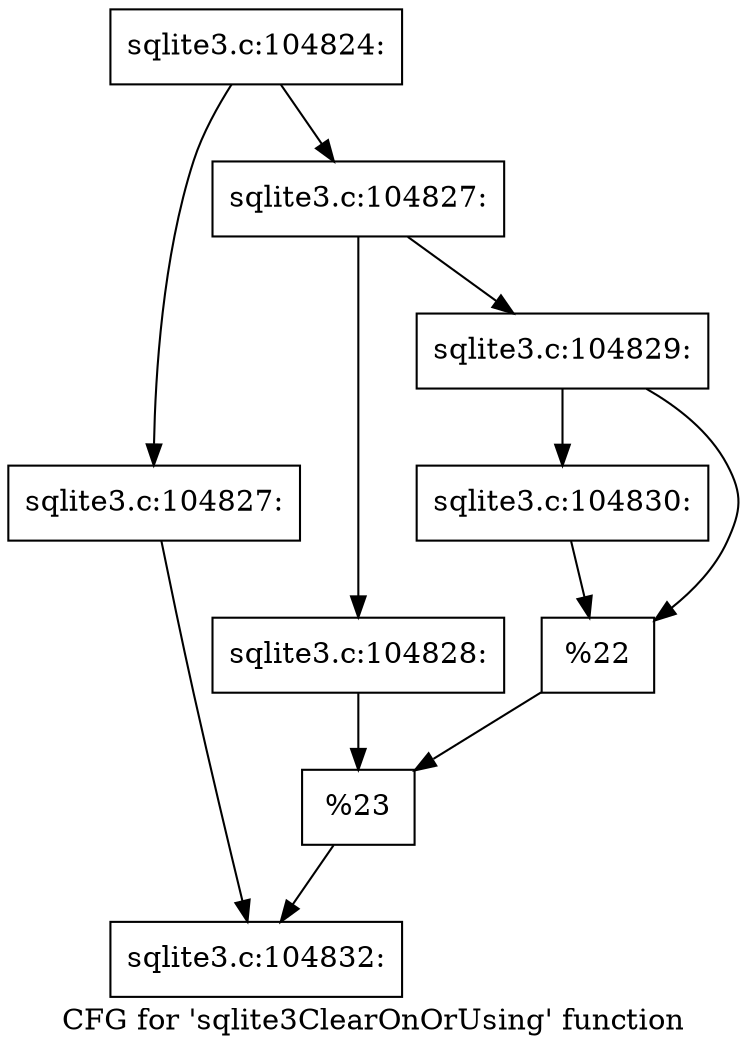 digraph "CFG for 'sqlite3ClearOnOrUsing' function" {
	label="CFG for 'sqlite3ClearOnOrUsing' function";

	Node0x55c0f5f0b290 [shape=record,label="{sqlite3.c:104824:}"];
	Node0x55c0f5f0b290 -> Node0x55c0f9c8d000;
	Node0x55c0f5f0b290 -> Node0x55c0f9c8d0a0;
	Node0x55c0f9c8d000 [shape=record,label="{sqlite3.c:104827:}"];
	Node0x55c0f9c8d000 -> Node0x55c0f9c8d050;
	Node0x55c0f9c8d0a0 [shape=record,label="{sqlite3.c:104827:}"];
	Node0x55c0f9c8d0a0 -> Node0x55c0f9c98320;
	Node0x55c0f9c8d0a0 -> Node0x55c0f9c907f0;
	Node0x55c0f9c98320 [shape=record,label="{sqlite3.c:104828:}"];
	Node0x55c0f9c98320 -> Node0x55c0f9c98430;
	Node0x55c0f9c907f0 [shape=record,label="{sqlite3.c:104829:}"];
	Node0x55c0f9c907f0 -> Node0x55c0f9c99090;
	Node0x55c0f9c907f0 -> Node0x55c0f9c990e0;
	Node0x55c0f9c99090 [shape=record,label="{sqlite3.c:104830:}"];
	Node0x55c0f9c99090 -> Node0x55c0f9c990e0;
	Node0x55c0f9c990e0 [shape=record,label="{%22}"];
	Node0x55c0f9c990e0 -> Node0x55c0f9c98430;
	Node0x55c0f9c98430 [shape=record,label="{%23}"];
	Node0x55c0f9c98430 -> Node0x55c0f9c8d050;
	Node0x55c0f9c8d050 [shape=record,label="{sqlite3.c:104832:}"];
}
